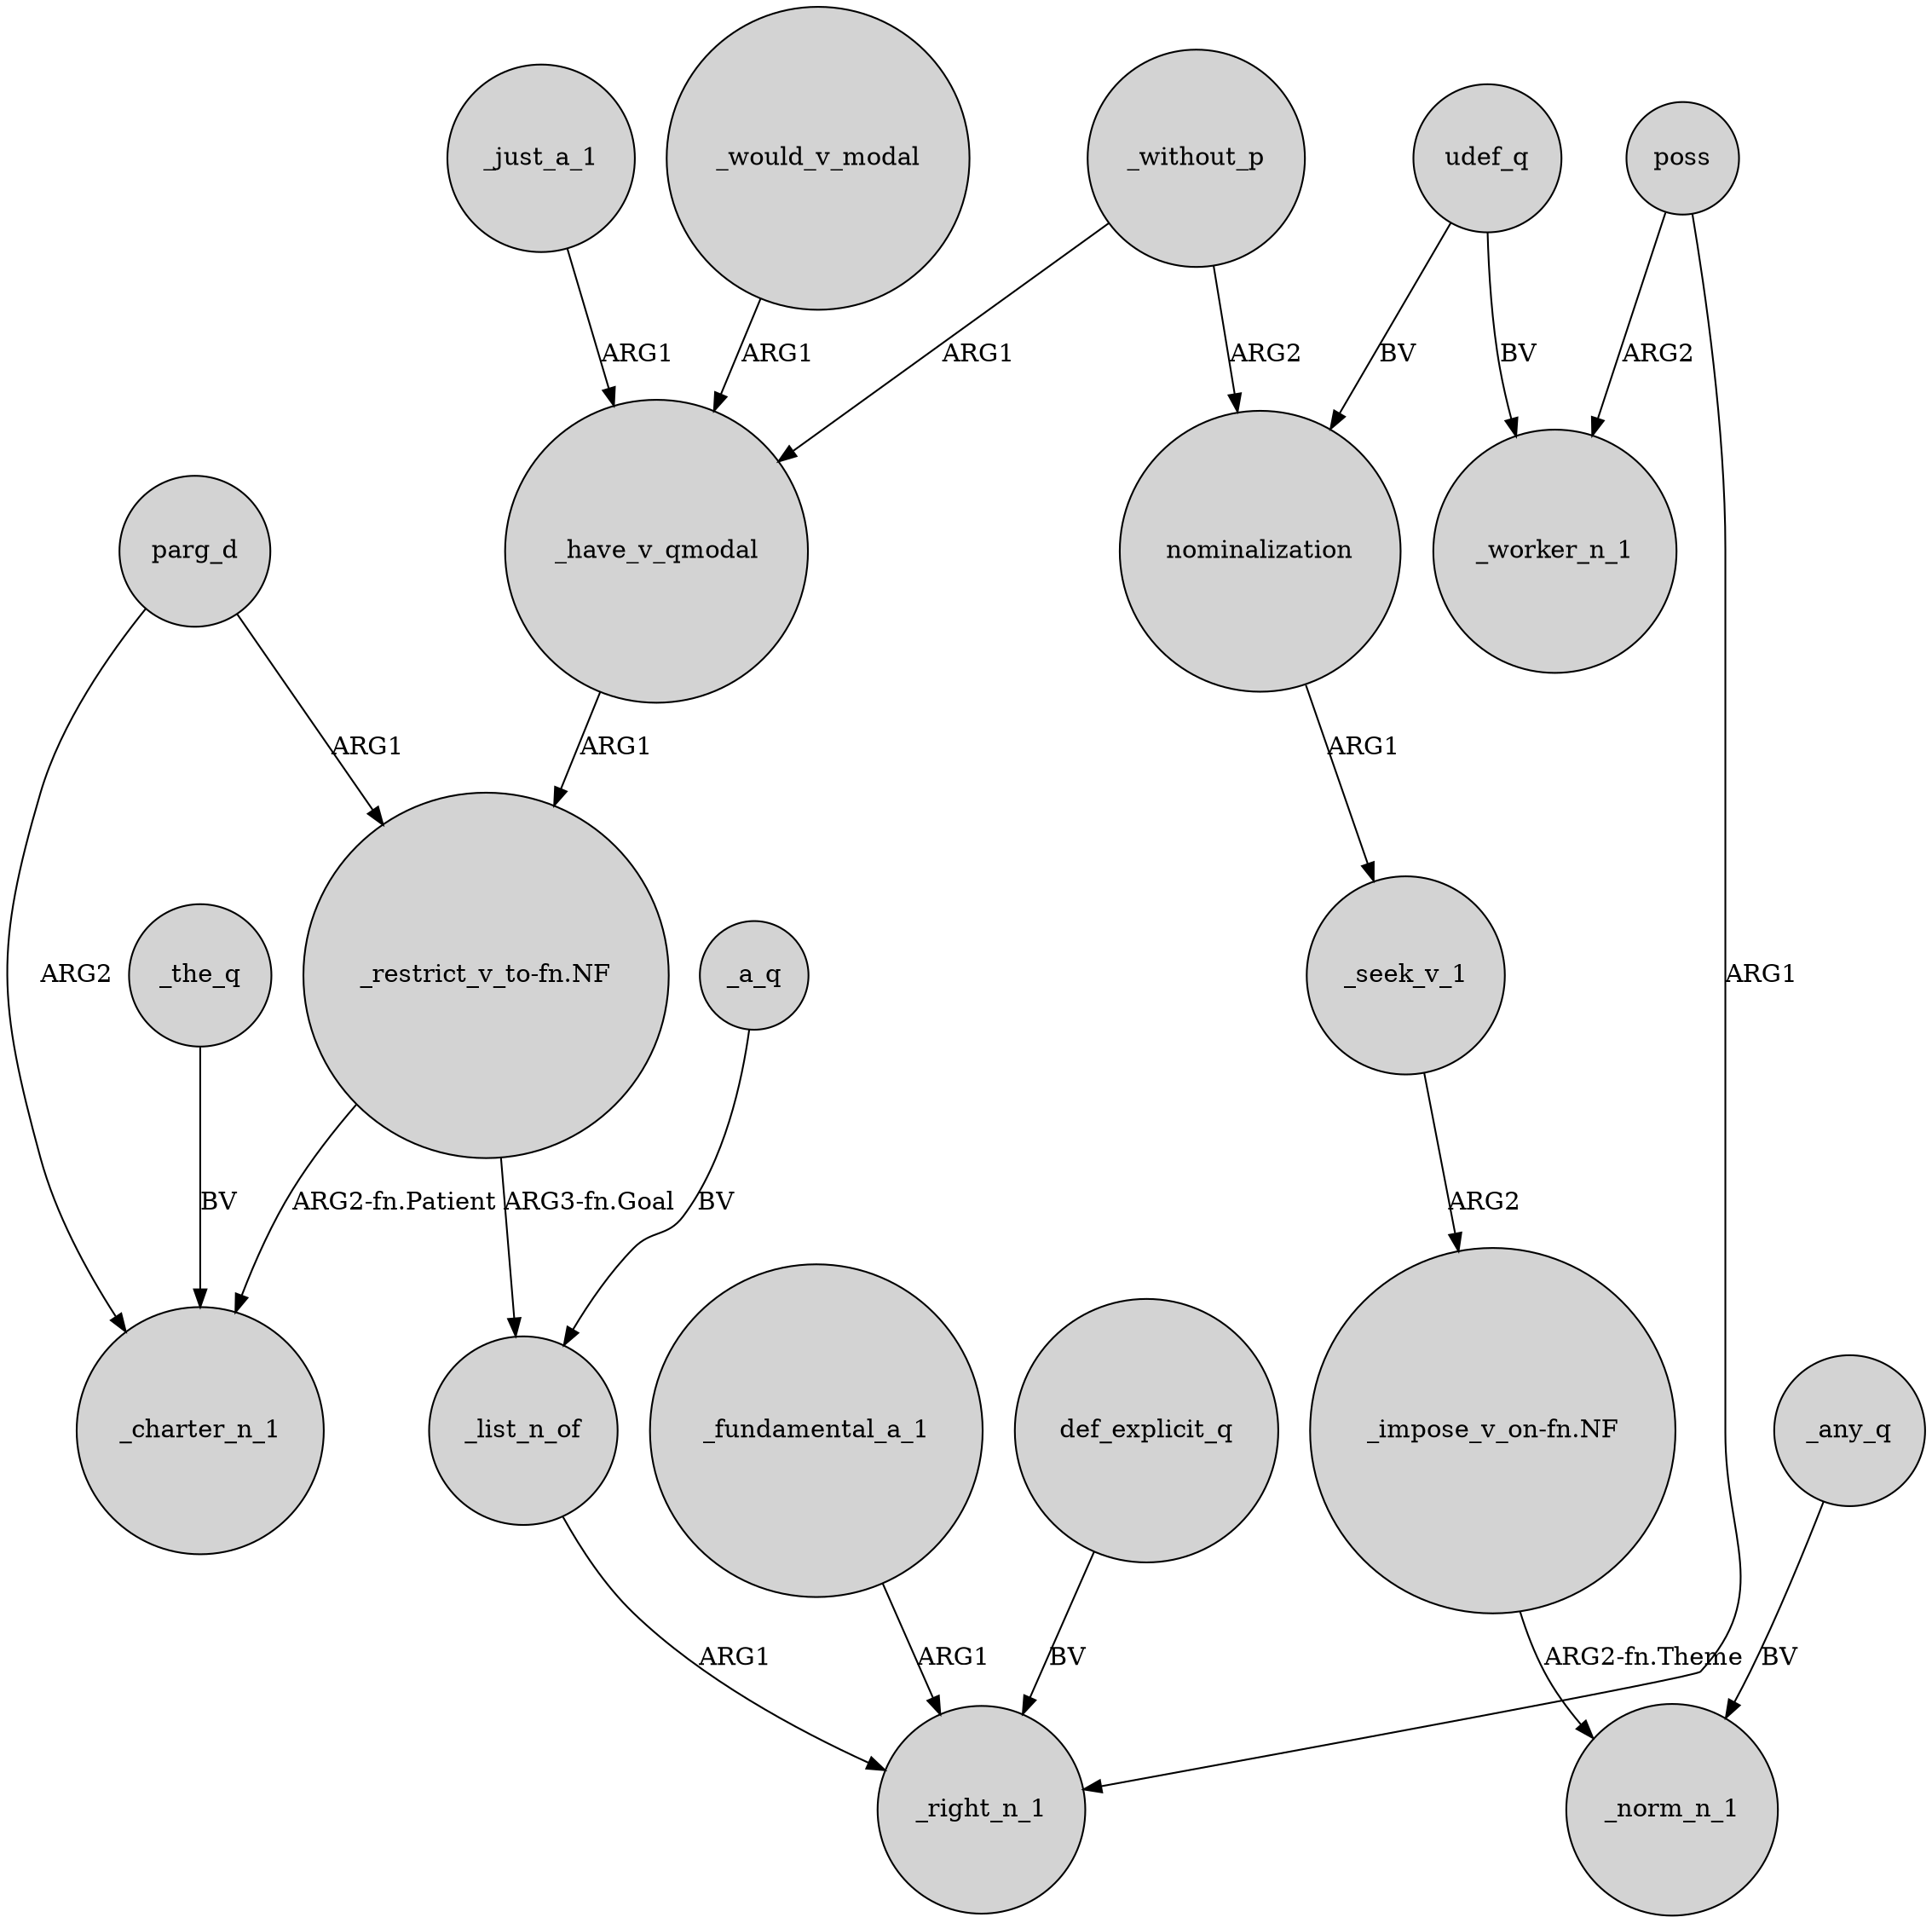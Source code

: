 digraph {
	node [shape=circle style=filled]
	parg_d -> _charter_n_1 [label=ARG2]
	_a_q -> _list_n_of [label=BV]
	_list_n_of -> _right_n_1 [label=ARG1]
	_without_p -> _have_v_qmodal [label=ARG1]
	parg_d -> "_restrict_v_to-fn.NF" [label=ARG1]
	_fundamental_a_1 -> _right_n_1 [label=ARG1]
	udef_q -> _worker_n_1 [label=BV]
	poss -> _worker_n_1 [label=ARG2]
	_seek_v_1 -> "_impose_v_on-fn.NF" [label=ARG2]
	_any_q -> _norm_n_1 [label=BV]
	"_impose_v_on-fn.NF" -> _norm_n_1 [label="ARG2-fn.Theme"]
	_just_a_1 -> _have_v_qmodal [label=ARG1]
	"_restrict_v_to-fn.NF" -> _list_n_of [label="ARG3-fn.Goal"]
	_the_q -> _charter_n_1 [label=BV]
	nominalization -> _seek_v_1 [label=ARG1]
	udef_q -> nominalization [label=BV]
	_without_p -> nominalization [label=ARG2]
	_have_v_qmodal -> "_restrict_v_to-fn.NF" [label=ARG1]
	"_restrict_v_to-fn.NF" -> _charter_n_1 [label="ARG2-fn.Patient"]
	def_explicit_q -> _right_n_1 [label=BV]
	poss -> _right_n_1 [label=ARG1]
	_would_v_modal -> _have_v_qmodal [label=ARG1]
}
